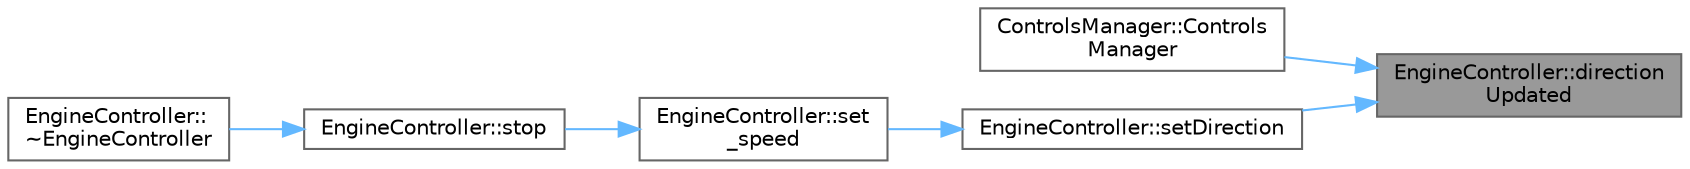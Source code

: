 digraph "EngineController::directionUpdated"
{
 // LATEX_PDF_SIZE
  bgcolor="transparent";
  edge [fontname=Helvetica,fontsize=10,labelfontname=Helvetica,labelfontsize=10];
  node [fontname=Helvetica,fontsize=10,shape=box,height=0.2,width=0.4];
  rankdir="RL";
  Node1 [id="Node000001",label="EngineController::direction\lUpdated",height=0.2,width=0.4,color="gray40", fillcolor="grey60", style="filled", fontcolor="black",tooltip="Signal emitted when the speed is updated."];
  Node1 -> Node2 [id="edge1_Node000001_Node000002",dir="back",color="steelblue1",style="solid",tooltip=" "];
  Node2 [id="Node000002",label="ControlsManager::Controls\lManager",height=0.2,width=0.4,color="grey40", fillcolor="white", style="filled",URL="$classControlsManager.html#aa7bcb9c7b38b703a8736327ad872ea03",tooltip="Construct a new ControlsManager object."];
  Node1 -> Node3 [id="edge2_Node000001_Node000003",dir="back",color="steelblue1",style="solid",tooltip=" "];
  Node3 [id="Node000003",label="EngineController::setDirection",height=0.2,width=0.4,color="grey40", fillcolor="white", style="filled",URL="$classEngineController.html#a19a12b6f34f267a3e7ed78ffe2980c4f",tooltip="Set the direction of the car."];
  Node3 -> Node4 [id="edge3_Node000003_Node000004",dir="back",color="steelblue1",style="solid",tooltip=" "];
  Node4 [id="Node000004",label="EngineController::set\l_speed",height=0.2,width=0.4,color="grey40", fillcolor="white", style="filled",URL="$classEngineController.html#ad865d656c4d1dd4a86b9206a2a9bd926",tooltip="Set the speed of the car."];
  Node4 -> Node5 [id="edge4_Node000004_Node000005",dir="back",color="steelblue1",style="solid",tooltip=" "];
  Node5 [id="Node000005",label="EngineController::stop",height=0.2,width=0.4,color="grey40", fillcolor="white", style="filled",URL="$classEngineController.html#a074d7c44fc23053b0bc8aee6650971bf",tooltip="Stop the engine."];
  Node5 -> Node6 [id="edge5_Node000005_Node000006",dir="back",color="steelblue1",style="solid",tooltip=" "];
  Node6 [id="Node000006",label="EngineController::\l~EngineController",height=0.2,width=0.4,color="grey40", fillcolor="white", style="filled",URL="$classEngineController.html#af49b8503ec1964013a1a232de4d5ec39",tooltip="Destroy the EngineController object."];
}
